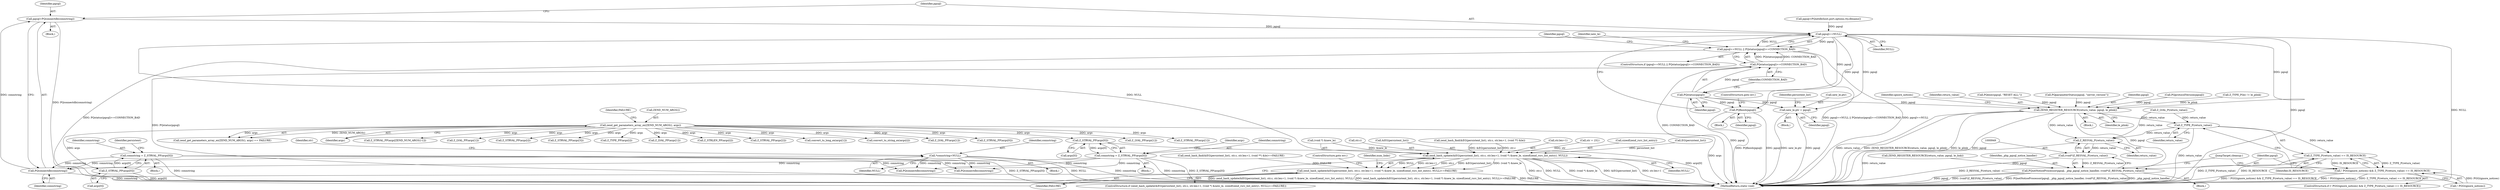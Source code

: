 digraph "0_php_4435b9142ff9813845d5c97ab29a5d637bedb257_5@API" {
"1000560" [label="(Call,pgsql=PQconnectdb(connstring))"];
"1000562" [label="(Call,PQconnectdb(connstring))"];
"1000433" [label="(Call,connstring = Z_STRVAL_PP(args[0]))"];
"1000435" [label="(Call,Z_STRVAL_PP(args[0]))"];
"1000343" [label="(Call,zend_get_parameters_array_ex(ZEND_NUM_ARGS(), args))"];
"1000445" [label="(Call,connstring = Z_STRVAL_PP(args[0]))"];
"1000447" [label="(Call,Z_STRVAL_PP(args[0]))"];
"1000319" [label="(Call,*connstring=NULL)"];
"1000576" [label="(Call,pgsql==NULL)"];
"1000575" [label="(Call,pgsql==NULL || PQstatus(pgsql)==CONNECTION_BAD)"];
"1000580" [label="(Call,PQstatus(pgsql))"];
"1000579" [label="(Call,PQstatus(pgsql)==CONNECTION_BAD)"];
"1000587" [label="(Call,PQfinish(pgsql))"];
"1000594" [label="(Call,new_le.ptr = pgsql)"];
"1000750" [label="(Call,ZEND_REGISTER_RESOURCE(return_value, pgsql, le_plink))"];
"1000941" [label="(Call,Z_TYPE_P(return_value))"];
"1000940" [label="(Call,Z_TYPE_P(return_value) == IS_RESOURCE)"];
"1000936" [label="(Call,! PGG(ignore_notices) && Z_TYPE_P(return_value) == IS_RESOURCE)"];
"1000950" [label="(Call,Z_RESVAL_P(return_value))"];
"1000948" [label="(Call,(void*)Z_RESVAL_P(return_value))"];
"1000945" [label="(Call,PQsetNoticeProcessor(pgsql, _php_pgsql_notice_handler, (void*)Z_RESVAL_P(return_value)))"];
"1000601" [label="(Call,zend_hash_update(&EG(persistent_list), str.c, str.len+1, (void *) &new_le, sizeof(zend_rsrc_list_entry), NULL))"];
"1000600" [label="(Call,zend_hash_update(&EG(persistent_list), str.c, str.len+1, (void *) &new_le, sizeof(zend_rsrc_list_entry), NULL)==FAILURE)"];
"1000465" [label="(Call,Z_STRVAL_PP(args[0]))"];
"1000381" [label="(Call,Z_LVAL_PP(args[1]))"];
"1000939" [label="(Identifier,ignore_notices)"];
"1000566" [label="(Call,pgsql=PQsetdb(host,port,options,tty,dbname))"];
"1000613" [label="(Call,(void *) &new_le)"];
"1000902" [label="(Call,Z_LVAL_P(return_value))"];
"1000447" [label="(Call,Z_STRVAL_PP(args[0]))"];
"1000471" [label="(Call,Z_STRVAL_PP(args[1]))"];
"1000861" [label="(Call,PQconnectdb(connstring))"];
"1000297" [label="(Block,)"];
"1000342" [label="(Call,zend_get_parameters_array_ex(ZEND_NUM_ARGS(), args) == FAILURE)"];
"1000947" [label="(Identifier,_php_pgsql_notice_handler)"];
"1000962" [label="(MethodReturn,static void)"];
"1000620" [label="(Identifier,FAILURE)"];
"1000345" [label="(Identifier,args)"];
"1000751" [label="(Identifier,return_value)"];
"1000605" [label="(Call,str.c)"];
"1000560" [label="(Call,pgsql=PQconnectdb(connstring))"];
"1000586" [label="(Block,)"];
"1000943" [label="(Identifier,IS_RESOURCE)"];
"1000944" [label="(Block,)"];
"1000576" [label="(Call,pgsql==NULL)"];
"1000477" [label="(Call,Z_STRVAL_PP(args[ZEND_NUM_ARGS()-1]))"];
"1000579" [label="(Call,PQstatus(pgsql)==CONNECTION_BAD)"];
"1000581" [label="(Identifier,pgsql)"];
"1000951" [label="(Identifier,return_value)"];
"1000578" [label="(Identifier,NULL)"];
"1000391" [label="(Call,Z_LVAL_PP(args[1]))"];
"1000344" [label="(Call,ZEND_NUM_ARGS())"];
"1000320" [label="(Identifier,connstring)"];
"1000952" [label="(JumpTarget,cleanup:)"];
"1000602" [label="(Call,&EG(persistent_list))"];
"1000445" [label="(Call,connstring = Z_STRVAL_PP(args[0]))"];
"1000510" [label="(Call,zend_hash_find(&EG(persistent_list), str.c, str.len+1, (void **) &le))"];
"1000750" [label="(Call,ZEND_REGISTER_RESOURCE(return_value, pgsql, le_plink))"];
"1000948" [label="(Call,(void*)Z_RESVAL_P(return_value))"];
"1000417" [label="(Call,Z_STRVAL_PP(args[i]))"];
"1000325" [label="(Identifier,str)"];
"1000346" [label="(Identifier,FAILURE)"];
"1000945" [label="(Call,PQsetNoticeProcessor(pgsql, _php_pgsql_notice_handler, (void*)Z_RESVAL_P(return_value)))"];
"1000936" [label="(Call,! PGG(ignore_notices) && Z_TYPE_P(return_value) == IS_RESOURCE)"];
"1000745" [label="(Call,PQexec(pgsql, \"RESET ALL;\"))"];
"1000608" [label="(Call,str.len+1)"];
"1000575" [label="(Call,pgsql==NULL || PQstatus(pgsql)==CONNECTION_BAD)"];
"1000324" [label="(Call,str = {0})"];
"1000489" [label="(Call,Z_STRVAL_PP(args[3]))"];
"1000582" [label="(Identifier,CONNECTION_BAD)"];
"1000432" [label="(Block,)"];
"1000600" [label="(Call,zend_hash_update(&EG(persistent_list), str.c, str.len+1, (void *) &new_le, sizeof(zend_rsrc_list_entry), NULL)==FAILURE)"];
"1000503" [label="(Identifier,persistent)"];
"1000935" [label="(ControlStructure,if (! PGG(ignore_notices) && Z_TYPE_P(return_value) == IS_RESOURCE))"];
"1000563" [label="(Identifier,connstring)"];
"1000373" [label="(Call,Z_TYPE_PP(args[i]))"];
"1000457" [label="(Call,Z_LVAL_PP(args[1]))"];
"1000588" [label="(Identifier,pgsql)"];
"1000559" [label="(Block,)"];
"1000619" [label="(Identifier,NULL)"];
"1000598" [label="(Identifier,pgsql)"];
"1000421" [label="(Call,Z_STRLEN_PP(args[i]))"];
"1000577" [label="(Identifier,pgsql)"];
"1000496" [label="(Call,Z_STRVAL_PP(args[2]))"];
"1000601" [label="(Call,zend_hash_update(&EG(persistent_list), str.c, str.len+1, (void *) &new_le, sizeof(zend_rsrc_list_entry), NULL))"];
"1000580" [label="(Call,PQstatus(pgsql))"];
"1000937" [label="(Call,! PGG(ignore_notices))"];
"1000433" [label="(Call,connstring = Z_STRVAL_PP(args[0]))"];
"1000604" [label="(Identifier,persistent_list)"];
"1000617" [label="(Call,sizeof(zend_rsrc_list_entry))"];
"1000509" [label="(Call,zend_hash_find(&EG(persistent_list), str.c, str.len+1, (void **) &le)==FAILURE)"];
"1000585" [label="(Identifier,pgsql)"];
"1000562" [label="(Call,PQconnectdb(connstring))"];
"1000892" [label="(Call,ZEND_REGISTER_RESOURCE(return_value, pgsql, le_link))"];
"1000587" [label="(Call,PQfinish(pgsql))"];
"1000451" [label="(Call,convert_to_long_ex(args[1]))"];
"1000506" [label="(Block,)"];
"1000603" [label="(Call,EG(persistent_list))"];
"1000950" [label="(Call,Z_RESVAL_P(return_value))"];
"1000594" [label="(Call,new_le.ptr = pgsql)"];
"1000446" [label="(Identifier,connstring)"];
"1000595" [label="(Call,new_le.ptr)"];
"1000321" [label="(Identifier,NULL)"];
"1000738" [label="(Call,PQparameterStatus(pgsql, \"server_version\"))"];
"1000436" [label="(Call,args[0])"];
"1000752" [label="(Identifier,pgsql)"];
"1000319" [label="(Call,*connstring=NULL)"];
"1000622" [label="(ControlStructure,goto err;)"];
"1000527" [label="(Block,)"];
"1000946" [label="(Identifier,pgsql)"];
"1000733" [label="(Call,PQprotocolVersion(pgsql))"];
"1000406" [label="(Call,convert_to_string_ex(args[i]))"];
"1000632" [label="(Call,Z_TYPE_P(le) != le_plink)"];
"1000401" [label="(Call,Z_LVAL_PP(args[1]))"];
"1000940" [label="(Call,Z_TYPE_P(return_value) == IS_RESOURCE)"];
"1000589" [label="(ControlStructure,goto err;)"];
"1000574" [label="(ControlStructure,if (pgsql==NULL || PQstatus(pgsql)==CONNECTION_BAD))"];
"1000448" [label="(Call,args[0])"];
"1000942" [label="(Identifier,return_value)"];
"1000753" [label="(Identifier,le_plink)"];
"1000561" [label="(Identifier,pgsql)"];
"1000941" [label="(Call,Z_TYPE_P(return_value))"];
"1000453" [label="(Identifier,args)"];
"1000592" [label="(Identifier,new_le)"];
"1000444" [label="(Block,)"];
"1000599" [label="(ControlStructure,if (zend_hash_update(&EG(persistent_list), str.c, str.len+1, (void *) &new_le, sizeof(zend_rsrc_list_entry), NULL)==FAILURE))"];
"1000676" [label="(Call,PQconnectdb(connstring))"];
"1000343" [label="(Call,zend_get_parameters_array_ex(ZEND_NUM_ARGS(), args))"];
"1000434" [label="(Identifier,connstring)"];
"1000625" [label="(Identifier,num_links)"];
"1000435" [label="(Call,Z_STRVAL_PP(args[0]))"];
"1000560" -> "1000559"  [label="AST: "];
"1000560" -> "1000562"  [label="CFG: "];
"1000561" -> "1000560"  [label="AST: "];
"1000562" -> "1000560"  [label="AST: "];
"1000577" -> "1000560"  [label="CFG: "];
"1000560" -> "1000962"  [label="DDG: PQconnectdb(connstring)"];
"1000562" -> "1000560"  [label="DDG: connstring"];
"1000560" -> "1000576"  [label="DDG: pgsql"];
"1000562" -> "1000563"  [label="CFG: "];
"1000563" -> "1000562"  [label="AST: "];
"1000562" -> "1000962"  [label="DDG: connstring"];
"1000433" -> "1000562"  [label="DDG: connstring"];
"1000445" -> "1000562"  [label="DDG: connstring"];
"1000319" -> "1000562"  [label="DDG: connstring"];
"1000433" -> "1000432"  [label="AST: "];
"1000433" -> "1000435"  [label="CFG: "];
"1000434" -> "1000433"  [label="AST: "];
"1000435" -> "1000433"  [label="AST: "];
"1000503" -> "1000433"  [label="CFG: "];
"1000433" -> "1000962"  [label="DDG: connstring"];
"1000433" -> "1000962"  [label="DDG: Z_STRVAL_PP(args[0])"];
"1000435" -> "1000433"  [label="DDG: args[0]"];
"1000433" -> "1000676"  [label="DDG: connstring"];
"1000433" -> "1000861"  [label="DDG: connstring"];
"1000435" -> "1000436"  [label="CFG: "];
"1000436" -> "1000435"  [label="AST: "];
"1000435" -> "1000962"  [label="DDG: args[0]"];
"1000343" -> "1000435"  [label="DDG: args"];
"1000343" -> "1000342"  [label="AST: "];
"1000343" -> "1000345"  [label="CFG: "];
"1000344" -> "1000343"  [label="AST: "];
"1000345" -> "1000343"  [label="AST: "];
"1000346" -> "1000343"  [label="CFG: "];
"1000343" -> "1000962"  [label="DDG: args"];
"1000343" -> "1000342"  [label="DDG: ZEND_NUM_ARGS()"];
"1000343" -> "1000342"  [label="DDG: args"];
"1000343" -> "1000373"  [label="DDG: args"];
"1000343" -> "1000381"  [label="DDG: args"];
"1000343" -> "1000391"  [label="DDG: args"];
"1000343" -> "1000401"  [label="DDG: args"];
"1000343" -> "1000406"  [label="DDG: args"];
"1000343" -> "1000417"  [label="DDG: args"];
"1000343" -> "1000421"  [label="DDG: args"];
"1000343" -> "1000447"  [label="DDG: args"];
"1000343" -> "1000451"  [label="DDG: args"];
"1000343" -> "1000457"  [label="DDG: args"];
"1000343" -> "1000465"  [label="DDG: args"];
"1000343" -> "1000471"  [label="DDG: args"];
"1000343" -> "1000477"  [label="DDG: args"];
"1000343" -> "1000489"  [label="DDG: args"];
"1000343" -> "1000496"  [label="DDG: args"];
"1000445" -> "1000444"  [label="AST: "];
"1000445" -> "1000447"  [label="CFG: "];
"1000446" -> "1000445"  [label="AST: "];
"1000447" -> "1000445"  [label="AST: "];
"1000453" -> "1000445"  [label="CFG: "];
"1000445" -> "1000962"  [label="DDG: connstring"];
"1000445" -> "1000962"  [label="DDG: Z_STRVAL_PP(args[0])"];
"1000447" -> "1000445"  [label="DDG: args[0]"];
"1000445" -> "1000676"  [label="DDG: connstring"];
"1000445" -> "1000861"  [label="DDG: connstring"];
"1000447" -> "1000448"  [label="CFG: "];
"1000448" -> "1000447"  [label="AST: "];
"1000447" -> "1000962"  [label="DDG: args[0]"];
"1000319" -> "1000297"  [label="AST: "];
"1000319" -> "1000321"  [label="CFG: "];
"1000320" -> "1000319"  [label="AST: "];
"1000321" -> "1000319"  [label="AST: "];
"1000325" -> "1000319"  [label="CFG: "];
"1000319" -> "1000962"  [label="DDG: NULL"];
"1000319" -> "1000962"  [label="DDG: connstring"];
"1000319" -> "1000676"  [label="DDG: connstring"];
"1000319" -> "1000861"  [label="DDG: connstring"];
"1000576" -> "1000575"  [label="AST: "];
"1000576" -> "1000578"  [label="CFG: "];
"1000577" -> "1000576"  [label="AST: "];
"1000578" -> "1000576"  [label="AST: "];
"1000581" -> "1000576"  [label="CFG: "];
"1000575" -> "1000576"  [label="CFG: "];
"1000576" -> "1000962"  [label="DDG: pgsql"];
"1000576" -> "1000962"  [label="DDG: NULL"];
"1000576" -> "1000575"  [label="DDG: pgsql"];
"1000576" -> "1000575"  [label="DDG: NULL"];
"1000566" -> "1000576"  [label="DDG: pgsql"];
"1000576" -> "1000580"  [label="DDG: pgsql"];
"1000576" -> "1000587"  [label="DDG: pgsql"];
"1000576" -> "1000594"  [label="DDG: pgsql"];
"1000576" -> "1000601"  [label="DDG: NULL"];
"1000576" -> "1000750"  [label="DDG: pgsql"];
"1000575" -> "1000574"  [label="AST: "];
"1000575" -> "1000579"  [label="CFG: "];
"1000579" -> "1000575"  [label="AST: "];
"1000585" -> "1000575"  [label="CFG: "];
"1000592" -> "1000575"  [label="CFG: "];
"1000575" -> "1000962"  [label="DDG: PQstatus(pgsql)==CONNECTION_BAD"];
"1000575" -> "1000962"  [label="DDG: pgsql==NULL || PQstatus(pgsql)==CONNECTION_BAD"];
"1000575" -> "1000962"  [label="DDG: pgsql==NULL"];
"1000579" -> "1000575"  [label="DDG: PQstatus(pgsql)"];
"1000579" -> "1000575"  [label="DDG: CONNECTION_BAD"];
"1000580" -> "1000579"  [label="AST: "];
"1000580" -> "1000581"  [label="CFG: "];
"1000581" -> "1000580"  [label="AST: "];
"1000582" -> "1000580"  [label="CFG: "];
"1000580" -> "1000962"  [label="DDG: pgsql"];
"1000580" -> "1000579"  [label="DDG: pgsql"];
"1000580" -> "1000587"  [label="DDG: pgsql"];
"1000580" -> "1000594"  [label="DDG: pgsql"];
"1000580" -> "1000750"  [label="DDG: pgsql"];
"1000579" -> "1000582"  [label="CFG: "];
"1000582" -> "1000579"  [label="AST: "];
"1000579" -> "1000962"  [label="DDG: PQstatus(pgsql)"];
"1000579" -> "1000962"  [label="DDG: CONNECTION_BAD"];
"1000587" -> "1000586"  [label="AST: "];
"1000587" -> "1000588"  [label="CFG: "];
"1000588" -> "1000587"  [label="AST: "];
"1000589" -> "1000587"  [label="CFG: "];
"1000587" -> "1000962"  [label="DDG: pgsql"];
"1000587" -> "1000962"  [label="DDG: PQfinish(pgsql)"];
"1000594" -> "1000527"  [label="AST: "];
"1000594" -> "1000598"  [label="CFG: "];
"1000595" -> "1000594"  [label="AST: "];
"1000598" -> "1000594"  [label="AST: "];
"1000604" -> "1000594"  [label="CFG: "];
"1000594" -> "1000962"  [label="DDG: pgsql"];
"1000594" -> "1000962"  [label="DDG: new_le.ptr"];
"1000750" -> "1000506"  [label="AST: "];
"1000750" -> "1000753"  [label="CFG: "];
"1000751" -> "1000750"  [label="AST: "];
"1000752" -> "1000750"  [label="AST: "];
"1000753" -> "1000750"  [label="AST: "];
"1000939" -> "1000750"  [label="CFG: "];
"1000750" -> "1000962"  [label="DDG: return_value"];
"1000750" -> "1000962"  [label="DDG: ZEND_REGISTER_RESOURCE(return_value, pgsql, le_plink)"];
"1000750" -> "1000962"  [label="DDG: le_plink"];
"1000750" -> "1000962"  [label="DDG: pgsql"];
"1000738" -> "1000750"  [label="DDG: pgsql"];
"1000745" -> "1000750"  [label="DDG: pgsql"];
"1000733" -> "1000750"  [label="DDG: pgsql"];
"1000632" -> "1000750"  [label="DDG: le_plink"];
"1000750" -> "1000941"  [label="DDG: return_value"];
"1000750" -> "1000945"  [label="DDG: pgsql"];
"1000750" -> "1000950"  [label="DDG: return_value"];
"1000941" -> "1000940"  [label="AST: "];
"1000941" -> "1000942"  [label="CFG: "];
"1000942" -> "1000941"  [label="AST: "];
"1000943" -> "1000941"  [label="CFG: "];
"1000941" -> "1000962"  [label="DDG: return_value"];
"1000941" -> "1000940"  [label="DDG: return_value"];
"1000902" -> "1000941"  [label="DDG: return_value"];
"1000941" -> "1000950"  [label="DDG: return_value"];
"1000940" -> "1000936"  [label="AST: "];
"1000940" -> "1000943"  [label="CFG: "];
"1000943" -> "1000940"  [label="AST: "];
"1000936" -> "1000940"  [label="CFG: "];
"1000940" -> "1000962"  [label="DDG: Z_TYPE_P(return_value)"];
"1000940" -> "1000962"  [label="DDG: IS_RESOURCE"];
"1000940" -> "1000936"  [label="DDG: Z_TYPE_P(return_value)"];
"1000940" -> "1000936"  [label="DDG: IS_RESOURCE"];
"1000936" -> "1000935"  [label="AST: "];
"1000936" -> "1000937"  [label="CFG: "];
"1000937" -> "1000936"  [label="AST: "];
"1000946" -> "1000936"  [label="CFG: "];
"1000952" -> "1000936"  [label="CFG: "];
"1000936" -> "1000962"  [label="DDG: ! PGG(ignore_notices) && Z_TYPE_P(return_value) == IS_RESOURCE"];
"1000936" -> "1000962"  [label="DDG: ! PGG(ignore_notices)"];
"1000936" -> "1000962"  [label="DDG: Z_TYPE_P(return_value) == IS_RESOURCE"];
"1000937" -> "1000936"  [label="DDG: PGG(ignore_notices)"];
"1000950" -> "1000948"  [label="AST: "];
"1000950" -> "1000951"  [label="CFG: "];
"1000951" -> "1000950"  [label="AST: "];
"1000948" -> "1000950"  [label="CFG: "];
"1000950" -> "1000962"  [label="DDG: return_value"];
"1000950" -> "1000948"  [label="DDG: return_value"];
"1000902" -> "1000950"  [label="DDG: return_value"];
"1000948" -> "1000945"  [label="AST: "];
"1000949" -> "1000948"  [label="AST: "];
"1000945" -> "1000948"  [label="CFG: "];
"1000948" -> "1000962"  [label="DDG: Z_RESVAL_P(return_value)"];
"1000948" -> "1000945"  [label="DDG: Z_RESVAL_P(return_value)"];
"1000945" -> "1000944"  [label="AST: "];
"1000946" -> "1000945"  [label="AST: "];
"1000947" -> "1000945"  [label="AST: "];
"1000952" -> "1000945"  [label="CFG: "];
"1000945" -> "1000962"  [label="DDG: pgsql"];
"1000945" -> "1000962"  [label="DDG: (void*)Z_RESVAL_P(return_value)"];
"1000945" -> "1000962"  [label="DDG: PQsetNoticeProcessor(pgsql, _php_pgsql_notice_handler, (void*)Z_RESVAL_P(return_value))"];
"1000945" -> "1000962"  [label="DDG: _php_pgsql_notice_handler"];
"1000892" -> "1000945"  [label="DDG: pgsql"];
"1000601" -> "1000600"  [label="AST: "];
"1000601" -> "1000619"  [label="CFG: "];
"1000602" -> "1000601"  [label="AST: "];
"1000605" -> "1000601"  [label="AST: "];
"1000608" -> "1000601"  [label="AST: "];
"1000613" -> "1000601"  [label="AST: "];
"1000617" -> "1000601"  [label="AST: "];
"1000619" -> "1000601"  [label="AST: "];
"1000620" -> "1000601"  [label="CFG: "];
"1000601" -> "1000962"  [label="DDG: (void *) &new_le"];
"1000601" -> "1000962"  [label="DDG: &EG(persistent_list)"];
"1000601" -> "1000962"  [label="DDG: str.len+1"];
"1000601" -> "1000962"  [label="DDG: str.c"];
"1000601" -> "1000962"  [label="DDG: NULL"];
"1000601" -> "1000600"  [label="DDG: NULL"];
"1000601" -> "1000600"  [label="DDG: str.len+1"];
"1000601" -> "1000600"  [label="DDG: str.c"];
"1000601" -> "1000600"  [label="DDG: &EG(persistent_list)"];
"1000601" -> "1000600"  [label="DDG: (void *) &new_le"];
"1000510" -> "1000601"  [label="DDG: &EG(persistent_list)"];
"1000510" -> "1000601"  [label="DDG: str.c"];
"1000603" -> "1000601"  [label="DDG: persistent_list"];
"1000324" -> "1000601"  [label="DDG: str"];
"1000613" -> "1000601"  [label="DDG: &new_le"];
"1000600" -> "1000599"  [label="AST: "];
"1000600" -> "1000620"  [label="CFG: "];
"1000620" -> "1000600"  [label="AST: "];
"1000622" -> "1000600"  [label="CFG: "];
"1000625" -> "1000600"  [label="CFG: "];
"1000600" -> "1000962"  [label="DDG: zend_hash_update(&EG(persistent_list), str.c, str.len+1, (void *) &new_le, sizeof(zend_rsrc_list_entry), NULL)==FAILURE"];
"1000600" -> "1000962"  [label="DDG: FAILURE"];
"1000600" -> "1000962"  [label="DDG: zend_hash_update(&EG(persistent_list), str.c, str.len+1, (void *) &new_le, sizeof(zend_rsrc_list_entry), NULL)"];
"1000509" -> "1000600"  [label="DDG: FAILURE"];
}
